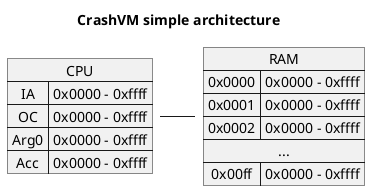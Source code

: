 @startuml
title CrashVM simple architecture

map CPU {
}
map RAM {
}

CPU - RAM

CPU : IA => 0x0000 - 0xffff
CPU : OC => 0x0000 - 0xffff
CPU : Arg0 => 0x0000 - 0xffff
CPU : Acc => 0x0000 - 0xffff

RAM : 0x0000 => 0x0000 - 0xffff
RAM : 0x0001 => 0x0000 - 0xffff
RAM : 0x0002 => 0x0000 - 0xffff
RAM : ... *->
RAM : 0x00ff => 0x0000 - 0xffff

@enduml

@startuml
title CrashVM cycle

participant RAM
participant OC
participant Arg0
participant IA
participant CPU

==Fetch opcode==
RAM -> OC: OC = RAM[IA]
IA -> IA: IA = IA + 1
==Decode opcode==
opt OC contains unknown opcode
CPU -> CPU: InvalidInstruction interrupt
end
opt Argument required for fetched operation
==Fetch argument==
RAM -> Arg0: Arg0 = RAM[IA]
IA -> IA: IA = IA + 1
end
==Execute==
CPU -> CPU: Execute instruction\n(see "CrashVM instructions")
alt Halt executed
    CPU -> CPU: Stop cycling
else
    CPU -> CPU: Back to "Fetch opcode"
end

@enduml

@startuml
title CrashVM instructions

==Noop (OC == 0x00)==

==Ld (OC == 0x01)==
RAM -> Acc: Acc = RAM[Arg0]
==St (OC == 0x02)==
RAM <- Acc: RAM[Arg0] = Acc

==Add (OC == 0x03)==
RAM -> Acc: Acc += RAM[Arg0]
==Neg (OC == 0x04)==
Acc -> Acc: Acc = -Acc

==Mul (OC == 0x05)==
RAM -> Acc: Acc *= RAM[Arg0]
==Div (OC == 0x06)==
RAM -> Acc: Acc /= RAM[Arg0]

==Eq (OC == 0x07)==
alt Acc == RAM[Arg0]
    RAM -> Acc: Acc = 1
else
    RAM -> Acc: Acc = 0
end
==Gt (OC == 0x08)==
alt Acc > RAM[Arg0]
    RAM -> Acc: Acc = 1
else
    RAM -> Acc: Acc = 0
end

==Not (OC == 0x09)==
alt Acc == 0
    Acc -> Acc: Acc = 1
else
    Acc -> Acc: Acc = 0
end
==And (OC == 0x0a)==
alt Acc and RAM[Arg0]
    Acc -> Acc: Acc = 1
else
    Acc -> Acc: Acc = 0
end
==Or (OC == 0x0b)==
alt Acc or RAM[Arg0]
    Acc -> Acc: Acc = 1
else
    Acc -> Acc: Acc = 0
end

==Jmp (OC == 0x0c)==
RAM -> IA: IA = RAM[Arg0]
==Jif (OC == 0x0d)==
opt Acc != 0
    RAM -> IA: IA = RAM[Arg0]
end

==Halt (OC == 0xff)==
CPU -> CPU: HaltExecution interrupt

@enduml
